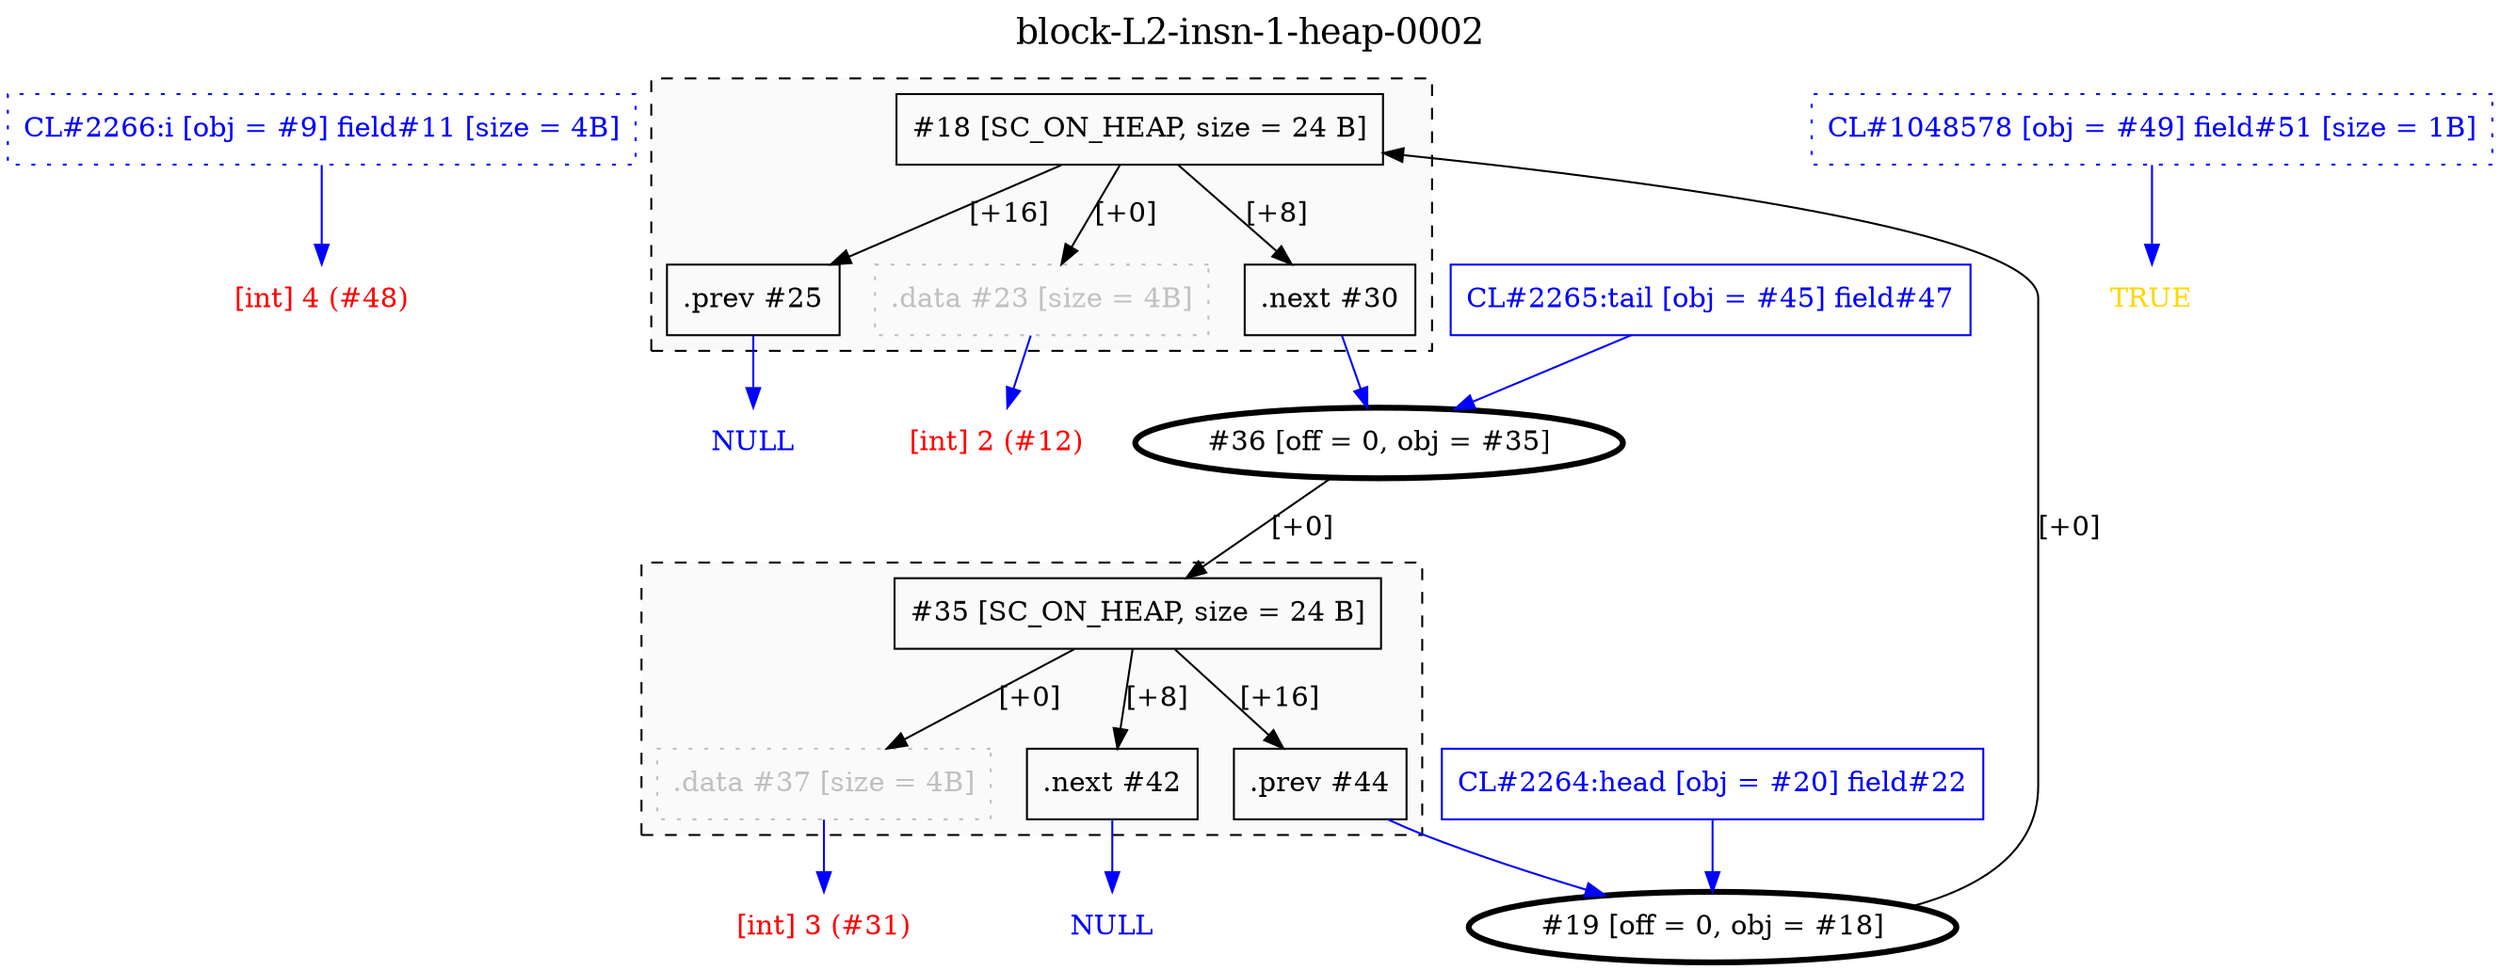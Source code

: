 digraph "block-L2-insn-1-heap-0002" {
	label=<<FONT POINT-SIZE="18">block-L2-insn-1-heap-0002</FONT>>;
	clusterrank=local;
	labelloc=t;
	"9" [shape=box, color=blue, fontcolor=blue, style=dotted, label="CL#2266:i [obj = #9] field#11 [size = 4B]"];
subgraph "cluster1" {
	rank=same;
	label="";
	color=black;
	fontcolor=black;
	bgcolor=gray98;
	style=dashed;
	penwidth=1.0;
	"18" [shape=box, color=black, fontcolor=black, label="#18 [SC_ON_HEAP, size = 24 B]"];
	"23" [shape=box, color=gray, fontcolor=gray, style=dotted, label=".data #23 [size = 4B]"];
	"18" -> "23" [color=black, fontcolor=black, label="[+0]"];
	"30" [shape=box, color=black, fontcolor=black, label=".next #30"];
	"18" -> "30" [color=black, fontcolor=black, label="[+8]"];
	"25" [shape=box, color=black, fontcolor=black, label=".prev #25"];
	"18" -> "25" [color=black, fontcolor=black, label="[+16]"];
}
	"20" [shape=box, color=blue, fontcolor=blue, label="CL#2264:head [obj = #20] field#22"];
subgraph "cluster2" {
	rank=same;
	label="";
	color=black;
	fontcolor=black;
	bgcolor=gray98;
	style=dashed;
	penwidth=1.0;
	"35" [shape=box, color=black, fontcolor=black, label="#35 [SC_ON_HEAP, size = 24 B]"];
	"37" [shape=box, color=gray, fontcolor=gray, style=dotted, label=".data #37 [size = 4B]"];
	"35" -> "37" [color=black, fontcolor=black, label="[+0]"];
	"42" [shape=box, color=black, fontcolor=black, label=".next #42"];
	"35" -> "42" [color=black, fontcolor=black, label="[+8]"];
	"44" [shape=box, color=black, fontcolor=black, label=".prev #44"];
	"35" -> "44" [color=black, fontcolor=black, label="[+16]"];
}
	"45" [shape=box, color=blue, fontcolor=blue, label="CL#2265:tail [obj = #45] field#47"];
	"49" [shape=box, color=blue, fontcolor=blue, style=dotted, label="CL#1048578 [obj = #49] field#51 [size = 1B]"];
	"19" [shape=ellipse, penwidth=3, fontcolor=black, label="#19 [off = 0, obj = #18]"];
	"19" -> "18" [color=black, fontcolor=black, label="[+0]"];
	"36" [shape=ellipse, penwidth=3, fontcolor=black, label="#36 [off = 0, obj = #35]"];
	"36" -> "35" [color=black, fontcolor=black, label="[+0]"];
	"lonely3" [shape=plaintext, fontcolor=red, label="[int] 4 (#48)"];
	"9" -> "lonely3" [color=blue, fontcolor=blue];
	"lonely4" [shape=plaintext, fontcolor=red, label="[int] 2 (#12)"];
	"23" -> "lonely4" [color=blue, fontcolor=blue];
	"30" -> "36" [color=blue, fontcolor=blue];
	"lonely5" [shape=plaintext, fontcolor=blue, label="NULL"];
	"25" -> "lonely5" [color=blue, fontcolor=blue];
	"20" -> "19" [color=blue, fontcolor=blue];
	"lonely6" [shape=plaintext, fontcolor=red, label="[int] 3 (#31)"];
	"37" -> "lonely6" [color=blue, fontcolor=blue];
	"lonely7" [shape=plaintext, fontcolor=blue, label="NULL"];
	"42" -> "lonely7" [color=blue, fontcolor=blue];
	"44" -> "19" [color=blue, fontcolor=blue];
	"45" -> "36" [color=blue, fontcolor=blue];
	"lonely8" [shape=plaintext, fontcolor=gold, label="TRUE"];
	"49" -> "lonely8" [color=blue, fontcolor=blue];
}
